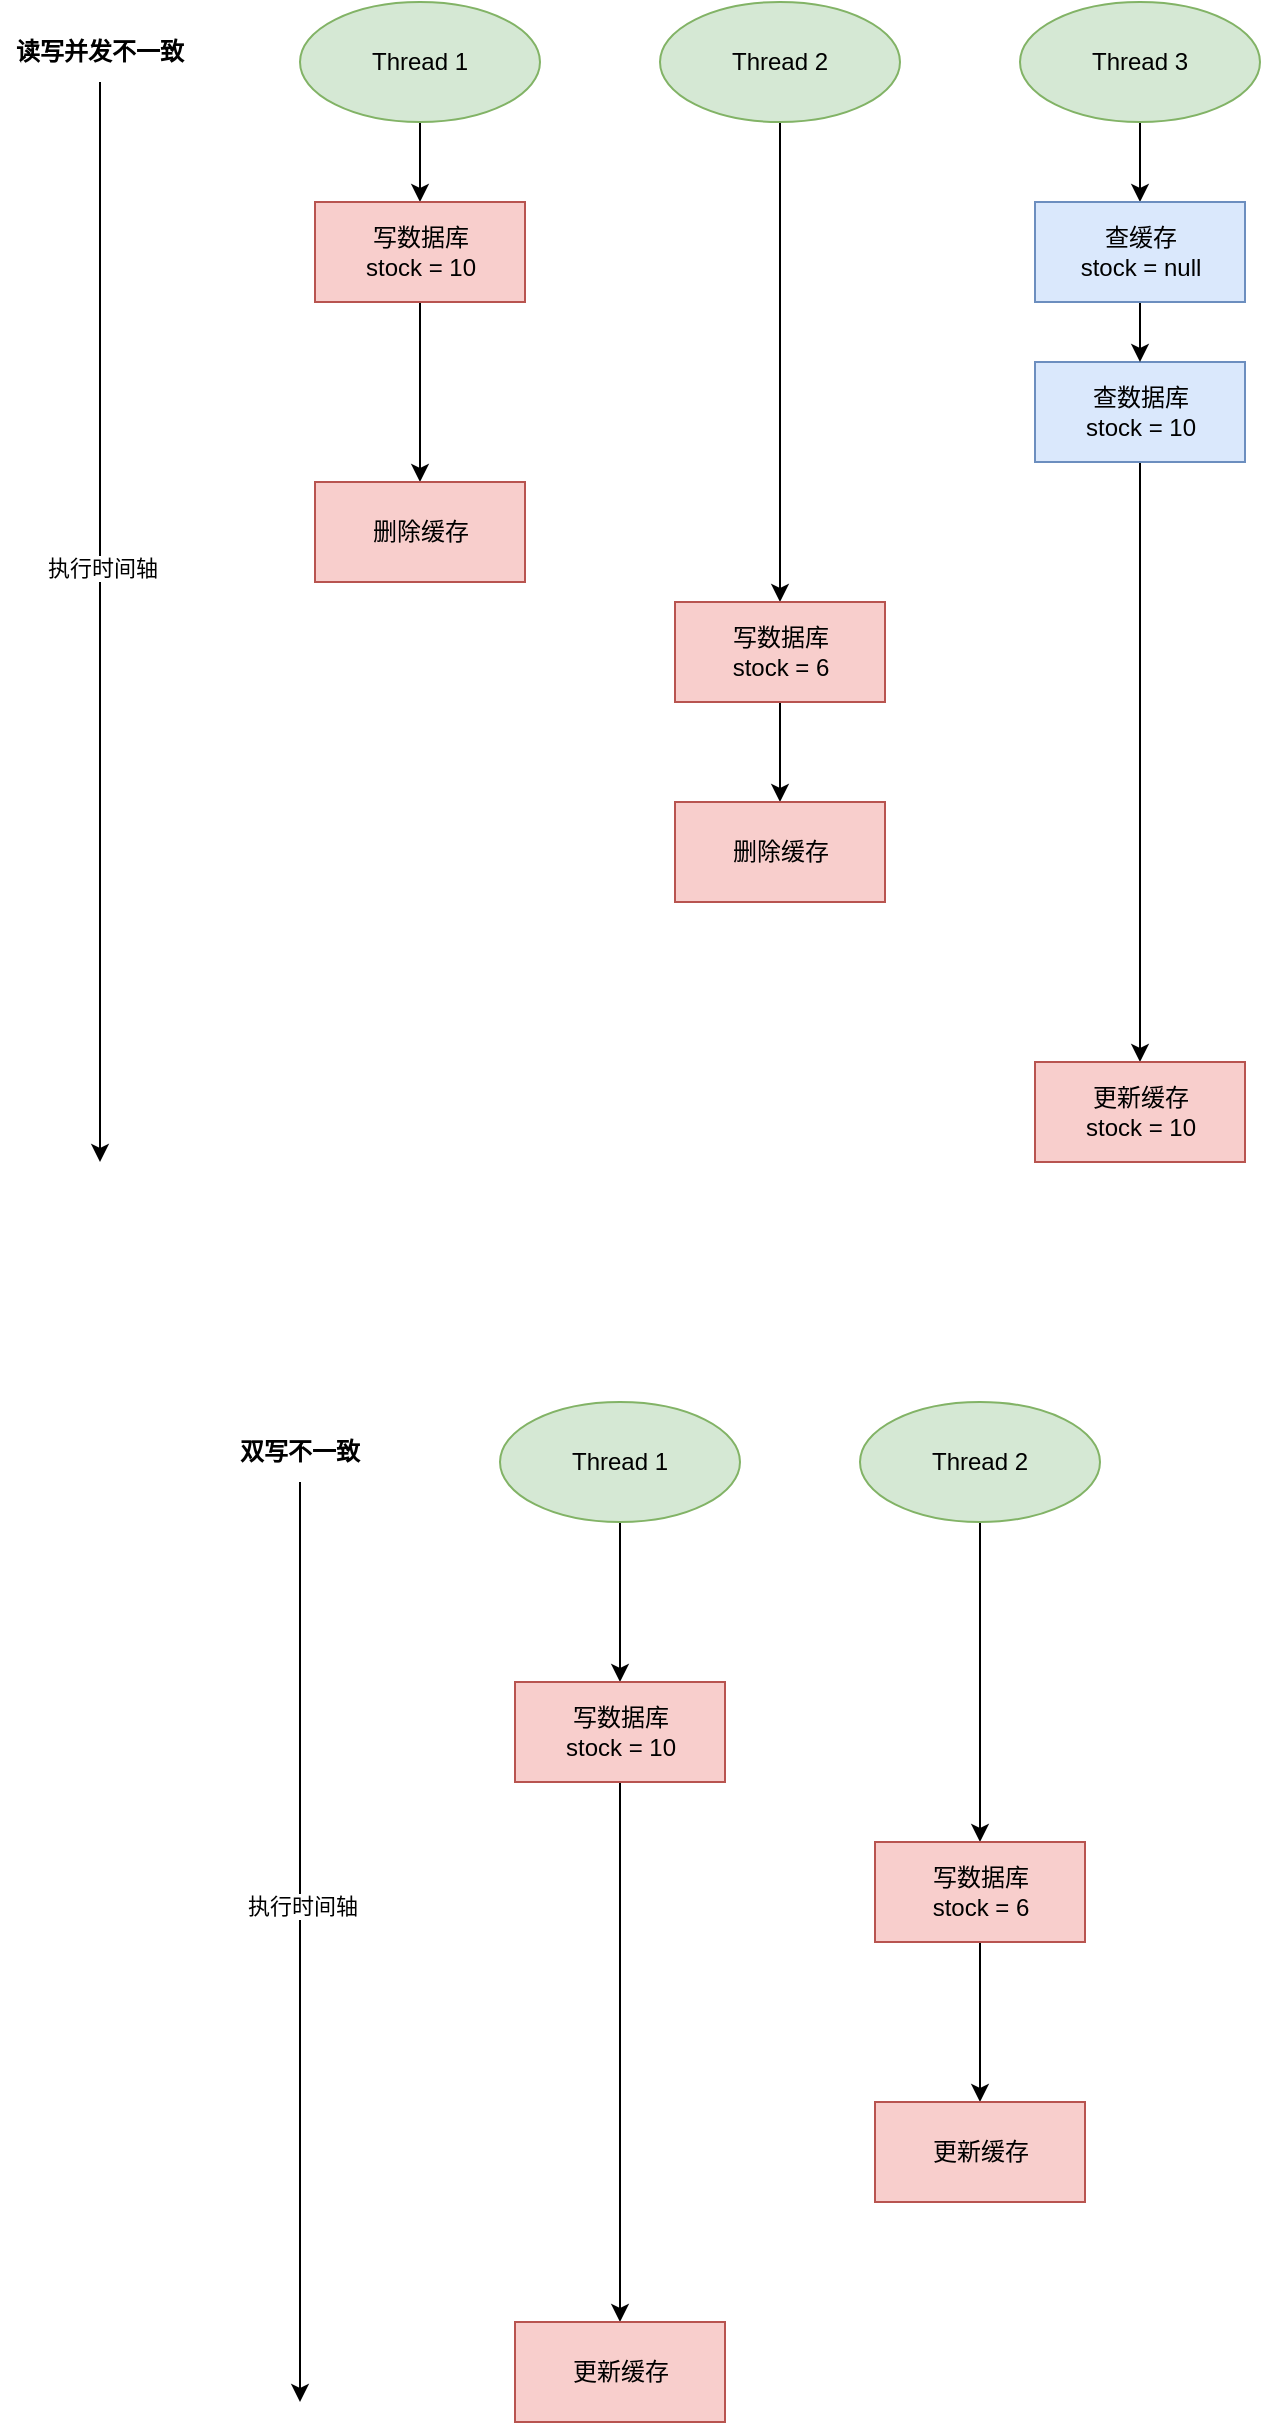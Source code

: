 <mxfile version="23.0.1" type="github">
  <diagram id="I5GW6R5hRMlU_vHdUiTQ" name="Page-1">
    <mxGraphModel dx="1242" dy="765" grid="1" gridSize="10" guides="1" tooltips="1" connect="1" arrows="1" fold="1" page="1" pageScale="1" pageWidth="827" pageHeight="1169" math="0" shadow="0">
      <root>
        <mxCell id="0" />
        <mxCell id="1" parent="0" />
        <mxCell id="t8CW0bvNHA3xZCFyP7Wd-2" style="edgeStyle=orthogonalEdgeStyle;rounded=0;orthogonalLoop=1;jettySize=auto;html=1;exitX=0.5;exitY=1;exitDx=0;exitDy=0;entryX=0.5;entryY=0;entryDx=0;entryDy=0;" parent="1" source="t8CW0bvNHA3xZCFyP7Wd-1" target="g4S1AWgyKVHvtc6SjVlv-1" edge="1">
          <mxGeometry relative="1" as="geometry">
            <mxPoint x="280" y="220" as="targetPoint" />
          </mxGeometry>
        </mxCell>
        <mxCell id="t8CW0bvNHA3xZCFyP7Wd-1" value="Thread 1" style="ellipse;whiteSpace=wrap;html=1;fillColor=#d5e8d4;strokeColor=#82b366;" parent="1" vertex="1">
          <mxGeometry x="220" y="100" width="120" height="60" as="geometry" />
        </mxCell>
        <mxCell id="g4S1AWgyKVHvtc6SjVlv-3" value="" style="edgeStyle=orthogonalEdgeStyle;curved=1;rounded=0;orthogonalLoop=1;jettySize=auto;html=1;" parent="1" source="g4S1AWgyKVHvtc6SjVlv-1" target="g4S1AWgyKVHvtc6SjVlv-2" edge="1">
          <mxGeometry relative="1" as="geometry" />
        </mxCell>
        <mxCell id="g4S1AWgyKVHvtc6SjVlv-1" value="写数据库&lt;br&gt;stock = 10" style="rounded=0;whiteSpace=wrap;html=1;fillColor=#f8cecc;strokeColor=#b85450;" parent="1" vertex="1">
          <mxGeometry x="227.5" y="200" width="105" height="50" as="geometry" />
        </mxCell>
        <mxCell id="g4S1AWgyKVHvtc6SjVlv-2" value="删除缓存" style="whiteSpace=wrap;html=1;rounded=0;fillColor=#f8cecc;strokeColor=#b85450;" parent="1" vertex="1">
          <mxGeometry x="227.5" y="340" width="105" height="50" as="geometry" />
        </mxCell>
        <mxCell id="g4S1AWgyKVHvtc6SjVlv-4" style="edgeStyle=orthogonalEdgeStyle;rounded=0;orthogonalLoop=1;jettySize=auto;html=1;exitX=0.5;exitY=1;exitDx=0;exitDy=0;entryX=0.5;entryY=0;entryDx=0;entryDy=0;" parent="1" source="g4S1AWgyKVHvtc6SjVlv-5" target="g4S1AWgyKVHvtc6SjVlv-7" edge="1">
          <mxGeometry relative="1" as="geometry">
            <mxPoint x="460" y="220" as="targetPoint" />
          </mxGeometry>
        </mxCell>
        <mxCell id="g4S1AWgyKVHvtc6SjVlv-5" value="Thread 2" style="ellipse;whiteSpace=wrap;html=1;fillColor=#d5e8d4;strokeColor=#82b366;" parent="1" vertex="1">
          <mxGeometry x="400" y="100" width="120" height="60" as="geometry" />
        </mxCell>
        <mxCell id="g4S1AWgyKVHvtc6SjVlv-6" value="" style="edgeStyle=orthogonalEdgeStyle;curved=1;rounded=0;orthogonalLoop=1;jettySize=auto;html=1;" parent="1" source="g4S1AWgyKVHvtc6SjVlv-7" target="g4S1AWgyKVHvtc6SjVlv-8" edge="1">
          <mxGeometry relative="1" as="geometry" />
        </mxCell>
        <mxCell id="g4S1AWgyKVHvtc6SjVlv-7" value="写数据库&lt;br&gt;stock = 6" style="rounded=0;whiteSpace=wrap;html=1;fillColor=#f8cecc;strokeColor=#b85450;" parent="1" vertex="1">
          <mxGeometry x="407.5" y="400" width="105" height="50" as="geometry" />
        </mxCell>
        <mxCell id="g4S1AWgyKVHvtc6SjVlv-8" value="删除缓存" style="whiteSpace=wrap;html=1;rounded=0;fillColor=#f8cecc;strokeColor=#b85450;" parent="1" vertex="1">
          <mxGeometry x="407.5" y="500" width="105" height="50" as="geometry" />
        </mxCell>
        <mxCell id="g4S1AWgyKVHvtc6SjVlv-9" style="edgeStyle=orthogonalEdgeStyle;rounded=0;orthogonalLoop=1;jettySize=auto;html=1;exitX=0.5;exitY=1;exitDx=0;exitDy=0;entryX=0.5;entryY=0;entryDx=0;entryDy=0;" parent="1" source="g4S1AWgyKVHvtc6SjVlv-10" target="g4S1AWgyKVHvtc6SjVlv-14" edge="1">
          <mxGeometry relative="1" as="geometry">
            <mxPoint x="640" y="260" as="targetPoint" />
          </mxGeometry>
        </mxCell>
        <mxCell id="g4S1AWgyKVHvtc6SjVlv-10" value="Thread 3" style="ellipse;whiteSpace=wrap;html=1;fillColor=#d5e8d4;strokeColor=#82b366;" parent="1" vertex="1">
          <mxGeometry x="580" y="100" width="120" height="60" as="geometry" />
        </mxCell>
        <mxCell id="g4S1AWgyKVHvtc6SjVlv-11" value="" style="edgeStyle=orthogonalEdgeStyle;curved=1;rounded=0;orthogonalLoop=1;jettySize=auto;html=1;" parent="1" source="g4S1AWgyKVHvtc6SjVlv-12" target="g4S1AWgyKVHvtc6SjVlv-13" edge="1">
          <mxGeometry relative="1" as="geometry" />
        </mxCell>
        <mxCell id="g4S1AWgyKVHvtc6SjVlv-12" value="查数据库&lt;br&gt;stock = 10" style="rounded=0;whiteSpace=wrap;html=1;fillColor=#dae8fc;strokeColor=#6c8ebf;" parent="1" vertex="1">
          <mxGeometry x="587.5" y="280" width="105" height="50" as="geometry" />
        </mxCell>
        <mxCell id="g4S1AWgyKVHvtc6SjVlv-13" value="更新缓存&lt;br&gt;stock = 10" style="whiteSpace=wrap;html=1;rounded=0;fillColor=#f8cecc;strokeColor=#b85450;" parent="1" vertex="1">
          <mxGeometry x="587.5" y="630" width="105" height="50" as="geometry" />
        </mxCell>
        <mxCell id="g4S1AWgyKVHvtc6SjVlv-15" style="edgeStyle=orthogonalEdgeStyle;curved=1;rounded=0;orthogonalLoop=1;jettySize=auto;html=1;exitX=0.5;exitY=1;exitDx=0;exitDy=0;" parent="1" source="g4S1AWgyKVHvtc6SjVlv-14" target="g4S1AWgyKVHvtc6SjVlv-12" edge="1">
          <mxGeometry relative="1" as="geometry" />
        </mxCell>
        <mxCell id="g4S1AWgyKVHvtc6SjVlv-14" value="查缓存&lt;br&gt;stock = null" style="rounded=0;whiteSpace=wrap;html=1;fillColor=#dae8fc;strokeColor=#6c8ebf;" parent="1" vertex="1">
          <mxGeometry x="587.5" y="200" width="105" height="50" as="geometry" />
        </mxCell>
        <mxCell id="g4S1AWgyKVHvtc6SjVlv-16" value="" style="endArrow=classic;html=1;rounded=0;curved=1;exitX=0.5;exitY=1;exitDx=0;exitDy=0;" parent="1" source="g4S1AWgyKVHvtc6SjVlv-18" edge="1">
          <mxGeometry width="50" height="50" relative="1" as="geometry">
            <mxPoint x="120" y="120" as="sourcePoint" />
            <mxPoint x="120" y="680" as="targetPoint" />
          </mxGeometry>
        </mxCell>
        <mxCell id="g4S1AWgyKVHvtc6SjVlv-17" value="执行时间轴" style="edgeLabel;html=1;align=center;verticalAlign=middle;resizable=0;points=[];" parent="g4S1AWgyKVHvtc6SjVlv-16" vertex="1" connectable="0">
          <mxGeometry x="-0.232" y="1" relative="1" as="geometry">
            <mxPoint y="35" as="offset" />
          </mxGeometry>
        </mxCell>
        <mxCell id="g4S1AWgyKVHvtc6SjVlv-18" value="读写并发不一致" style="text;html=1;strokeColor=none;fillColor=none;align=center;verticalAlign=middle;whiteSpace=wrap;rounded=0;fontStyle=1" parent="1" vertex="1">
          <mxGeometry x="70" y="110" width="100" height="30" as="geometry" />
        </mxCell>
        <mxCell id="g4S1AWgyKVHvtc6SjVlv-19" style="edgeStyle=orthogonalEdgeStyle;rounded=0;orthogonalLoop=1;jettySize=auto;html=1;exitX=0.5;exitY=1;exitDx=0;exitDy=0;entryX=0.5;entryY=0;entryDx=0;entryDy=0;" parent="1" source="g4S1AWgyKVHvtc6SjVlv-20" target="g4S1AWgyKVHvtc6SjVlv-22" edge="1">
          <mxGeometry relative="1" as="geometry">
            <mxPoint x="380" y="920" as="targetPoint" />
          </mxGeometry>
        </mxCell>
        <mxCell id="g4S1AWgyKVHvtc6SjVlv-20" value="Thread 1" style="ellipse;whiteSpace=wrap;html=1;fillColor=#d5e8d4;strokeColor=#82b366;" parent="1" vertex="1">
          <mxGeometry x="320" y="800" width="120" height="60" as="geometry" />
        </mxCell>
        <mxCell id="g4S1AWgyKVHvtc6SjVlv-21" value="" style="edgeStyle=orthogonalEdgeStyle;curved=1;rounded=0;orthogonalLoop=1;jettySize=auto;html=1;" parent="1" source="g4S1AWgyKVHvtc6SjVlv-22" target="g4S1AWgyKVHvtc6SjVlv-23" edge="1">
          <mxGeometry relative="1" as="geometry" />
        </mxCell>
        <mxCell id="g4S1AWgyKVHvtc6SjVlv-22" value="写数据库&lt;br&gt;stock = 10" style="rounded=0;whiteSpace=wrap;html=1;fillColor=#f8cecc;strokeColor=#b85450;" parent="1" vertex="1">
          <mxGeometry x="327.5" y="940" width="105" height="50" as="geometry" />
        </mxCell>
        <mxCell id="g4S1AWgyKVHvtc6SjVlv-23" value="更新缓存" style="whiteSpace=wrap;html=1;rounded=0;fillColor=#f8cecc;strokeColor=#b85450;" parent="1" vertex="1">
          <mxGeometry x="327.5" y="1260" width="105" height="50" as="geometry" />
        </mxCell>
        <mxCell id="g4S1AWgyKVHvtc6SjVlv-24" style="edgeStyle=orthogonalEdgeStyle;rounded=0;orthogonalLoop=1;jettySize=auto;html=1;exitX=0.5;exitY=1;exitDx=0;exitDy=0;entryX=0.5;entryY=0;entryDx=0;entryDy=0;" parent="1" source="g4S1AWgyKVHvtc6SjVlv-25" target="g4S1AWgyKVHvtc6SjVlv-27" edge="1">
          <mxGeometry relative="1" as="geometry">
            <mxPoint x="560" y="920" as="targetPoint" />
          </mxGeometry>
        </mxCell>
        <mxCell id="g4S1AWgyKVHvtc6SjVlv-25" value="Thread 2" style="ellipse;whiteSpace=wrap;html=1;fillColor=#d5e8d4;strokeColor=#82b366;" parent="1" vertex="1">
          <mxGeometry x="500" y="800" width="120" height="60" as="geometry" />
        </mxCell>
        <mxCell id="g4S1AWgyKVHvtc6SjVlv-26" value="" style="edgeStyle=orthogonalEdgeStyle;curved=1;rounded=0;orthogonalLoop=1;jettySize=auto;html=1;" parent="1" source="g4S1AWgyKVHvtc6SjVlv-27" target="g4S1AWgyKVHvtc6SjVlv-28" edge="1">
          <mxGeometry relative="1" as="geometry" />
        </mxCell>
        <mxCell id="g4S1AWgyKVHvtc6SjVlv-27" value="写数据库&lt;br&gt;stock = 6" style="rounded=0;whiteSpace=wrap;html=1;fillColor=#f8cecc;strokeColor=#b85450;" parent="1" vertex="1">
          <mxGeometry x="507.5" y="1020" width="105" height="50" as="geometry" />
        </mxCell>
        <mxCell id="g4S1AWgyKVHvtc6SjVlv-28" value="更新缓存" style="whiteSpace=wrap;html=1;rounded=0;fillColor=#f8cecc;strokeColor=#b85450;" parent="1" vertex="1">
          <mxGeometry x="507.5" y="1150" width="105" height="50" as="geometry" />
        </mxCell>
        <mxCell id="g4S1AWgyKVHvtc6SjVlv-29" value="" style="endArrow=classic;html=1;rounded=0;curved=1;exitX=0.5;exitY=1;exitDx=0;exitDy=0;" parent="1" source="g4S1AWgyKVHvtc6SjVlv-31" edge="1">
          <mxGeometry width="50" height="50" relative="1" as="geometry">
            <mxPoint x="220" y="820" as="sourcePoint" />
            <mxPoint x="220" y="1300" as="targetPoint" />
          </mxGeometry>
        </mxCell>
        <mxCell id="g4S1AWgyKVHvtc6SjVlv-30" value="执行时间轴" style="edgeLabel;html=1;align=center;verticalAlign=middle;resizable=0;points=[];" parent="g4S1AWgyKVHvtc6SjVlv-29" vertex="1" connectable="0">
          <mxGeometry x="-0.232" y="1" relative="1" as="geometry">
            <mxPoint y="35" as="offset" />
          </mxGeometry>
        </mxCell>
        <mxCell id="g4S1AWgyKVHvtc6SjVlv-31" value="双写不一致" style="text;html=1;strokeColor=none;fillColor=none;align=center;verticalAlign=middle;whiteSpace=wrap;rounded=0;fontStyle=1" parent="1" vertex="1">
          <mxGeometry x="170" y="810" width="100" height="30" as="geometry" />
        </mxCell>
      </root>
    </mxGraphModel>
  </diagram>
</mxfile>
